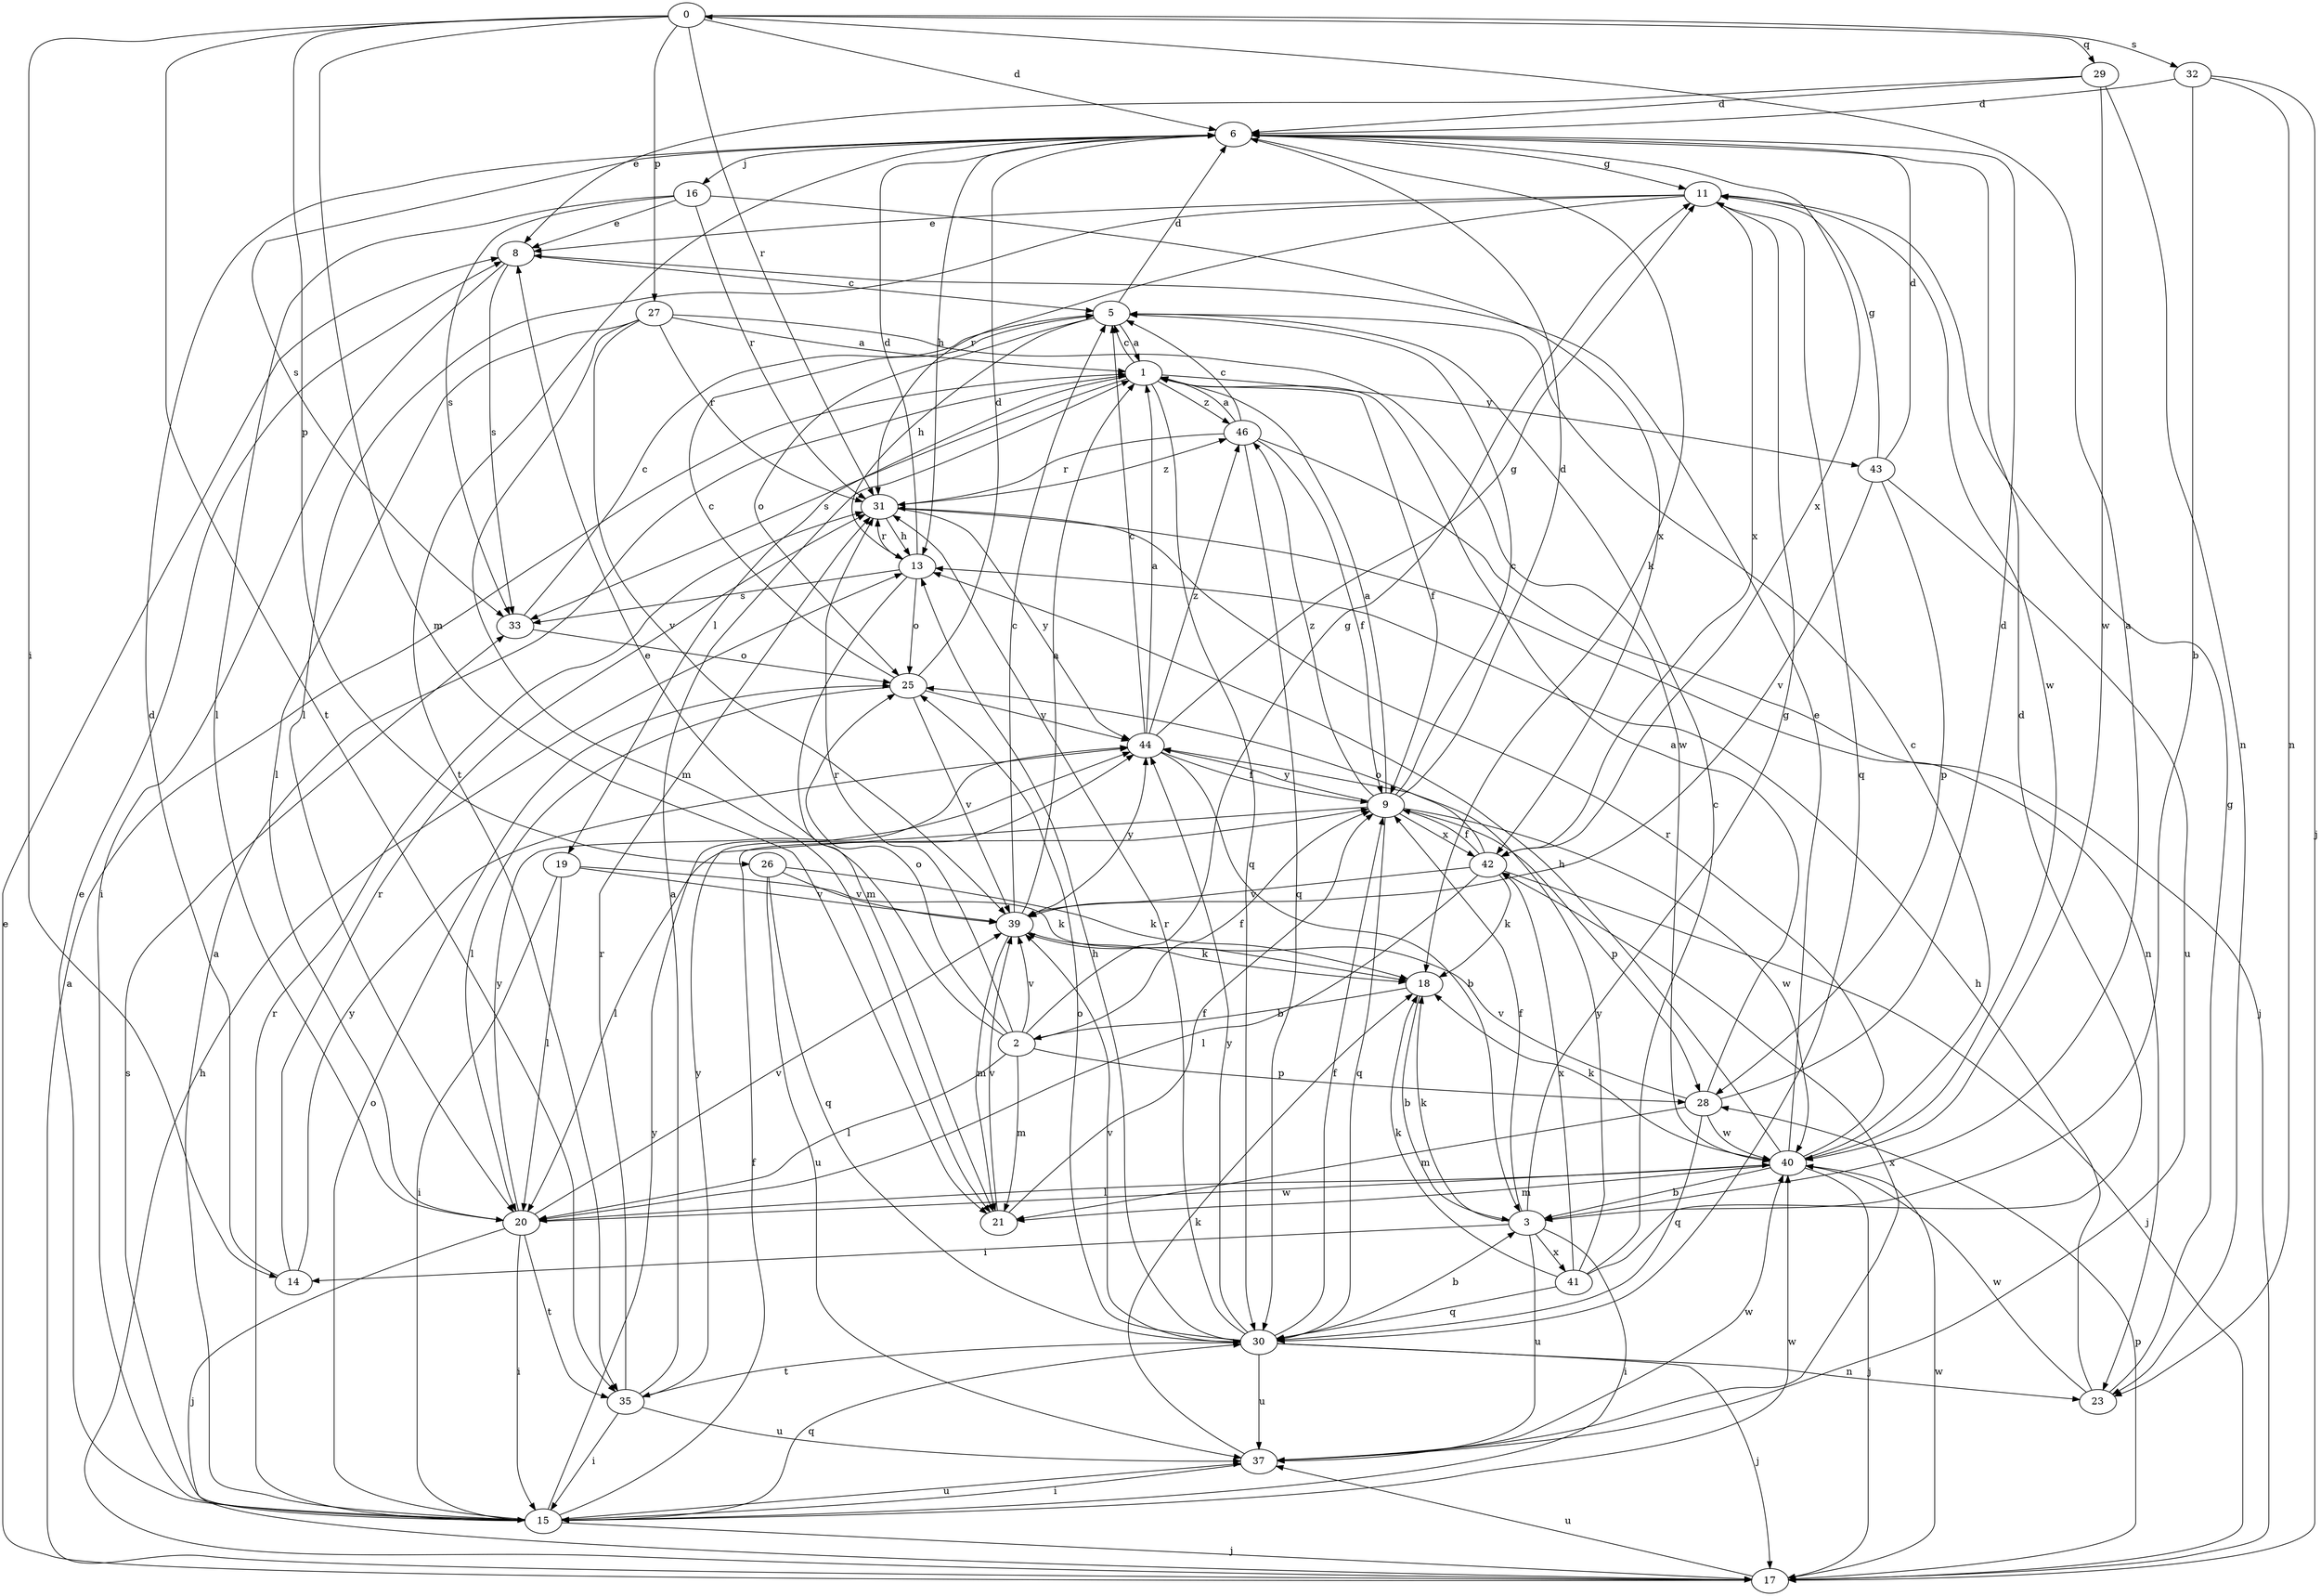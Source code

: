 strict digraph  {
0;
1;
2;
3;
5;
6;
8;
9;
11;
13;
14;
15;
16;
17;
18;
19;
20;
21;
23;
25;
26;
27;
28;
29;
30;
31;
32;
33;
35;
37;
39;
40;
41;
42;
43;
44;
46;
0 -> 6  [label=d];
0 -> 14  [label=i];
0 -> 21  [label=m];
0 -> 26  [label=p];
0 -> 27  [label=p];
0 -> 29  [label=q];
0 -> 31  [label=r];
0 -> 32  [label=s];
0 -> 35  [label=t];
1 -> 5  [label=c];
1 -> 9  [label=f];
1 -> 19  [label=l];
1 -> 30  [label=q];
1 -> 33  [label=s];
1 -> 43  [label=y];
1 -> 46  [label=z];
2 -> 8  [label=e];
2 -> 9  [label=f];
2 -> 11  [label=g];
2 -> 20  [label=l];
2 -> 21  [label=m];
2 -> 25  [label=o];
2 -> 28  [label=p];
2 -> 31  [label=r];
2 -> 39  [label=v];
3 -> 0  [label=a];
3 -> 9  [label=f];
3 -> 11  [label=g];
3 -> 14  [label=i];
3 -> 15  [label=i];
3 -> 18  [label=k];
3 -> 37  [label=u];
3 -> 41  [label=x];
5 -> 1  [label=a];
5 -> 6  [label=d];
5 -> 13  [label=h];
5 -> 25  [label=o];
6 -> 11  [label=g];
6 -> 13  [label=h];
6 -> 16  [label=j];
6 -> 18  [label=k];
6 -> 33  [label=s];
6 -> 35  [label=t];
6 -> 42  [label=x];
8 -> 5  [label=c];
8 -> 15  [label=i];
8 -> 33  [label=s];
9 -> 1  [label=a];
9 -> 5  [label=c];
9 -> 6  [label=d];
9 -> 20  [label=l];
9 -> 28  [label=p];
9 -> 30  [label=q];
9 -> 40  [label=w];
9 -> 42  [label=x];
9 -> 44  [label=y];
9 -> 46  [label=z];
11 -> 8  [label=e];
11 -> 20  [label=l];
11 -> 30  [label=q];
11 -> 31  [label=r];
11 -> 40  [label=w];
11 -> 42  [label=x];
13 -> 6  [label=d];
13 -> 21  [label=m];
13 -> 25  [label=o];
13 -> 31  [label=r];
13 -> 33  [label=s];
14 -> 6  [label=d];
14 -> 31  [label=r];
14 -> 44  [label=y];
15 -> 1  [label=a];
15 -> 8  [label=e];
15 -> 9  [label=f];
15 -> 17  [label=j];
15 -> 25  [label=o];
15 -> 30  [label=q];
15 -> 31  [label=r];
15 -> 33  [label=s];
15 -> 37  [label=u];
15 -> 40  [label=w];
15 -> 44  [label=y];
16 -> 8  [label=e];
16 -> 20  [label=l];
16 -> 31  [label=r];
16 -> 33  [label=s];
16 -> 42  [label=x];
17 -> 1  [label=a];
17 -> 8  [label=e];
17 -> 13  [label=h];
17 -> 28  [label=p];
17 -> 37  [label=u];
17 -> 40  [label=w];
18 -> 2  [label=b];
18 -> 3  [label=b];
19 -> 15  [label=i];
19 -> 18  [label=k];
19 -> 20  [label=l];
19 -> 39  [label=v];
20 -> 15  [label=i];
20 -> 17  [label=j];
20 -> 35  [label=t];
20 -> 39  [label=v];
20 -> 40  [label=w];
20 -> 44  [label=y];
21 -> 9  [label=f];
21 -> 39  [label=v];
23 -> 11  [label=g];
23 -> 13  [label=h];
23 -> 40  [label=w];
25 -> 5  [label=c];
25 -> 6  [label=d];
25 -> 20  [label=l];
25 -> 39  [label=v];
25 -> 44  [label=y];
26 -> 18  [label=k];
26 -> 30  [label=q];
26 -> 37  [label=u];
26 -> 39  [label=v];
27 -> 1  [label=a];
27 -> 20  [label=l];
27 -> 21  [label=m];
27 -> 31  [label=r];
27 -> 39  [label=v];
27 -> 40  [label=w];
28 -> 1  [label=a];
28 -> 6  [label=d];
28 -> 21  [label=m];
28 -> 30  [label=q];
28 -> 39  [label=v];
28 -> 40  [label=w];
29 -> 6  [label=d];
29 -> 8  [label=e];
29 -> 23  [label=n];
29 -> 40  [label=w];
30 -> 3  [label=b];
30 -> 9  [label=f];
30 -> 13  [label=h];
30 -> 17  [label=j];
30 -> 23  [label=n];
30 -> 25  [label=o];
30 -> 31  [label=r];
30 -> 35  [label=t];
30 -> 37  [label=u];
30 -> 39  [label=v];
30 -> 44  [label=y];
31 -> 13  [label=h];
31 -> 23  [label=n];
31 -> 44  [label=y];
31 -> 46  [label=z];
32 -> 3  [label=b];
32 -> 6  [label=d];
32 -> 17  [label=j];
32 -> 23  [label=n];
33 -> 5  [label=c];
33 -> 25  [label=o];
35 -> 1  [label=a];
35 -> 15  [label=i];
35 -> 31  [label=r];
35 -> 37  [label=u];
35 -> 44  [label=y];
37 -> 15  [label=i];
37 -> 18  [label=k];
37 -> 40  [label=w];
37 -> 42  [label=x];
39 -> 1  [label=a];
39 -> 5  [label=c];
39 -> 18  [label=k];
39 -> 21  [label=m];
39 -> 44  [label=y];
40 -> 3  [label=b];
40 -> 5  [label=c];
40 -> 8  [label=e];
40 -> 13  [label=h];
40 -> 17  [label=j];
40 -> 18  [label=k];
40 -> 20  [label=l];
40 -> 21  [label=m];
40 -> 31  [label=r];
41 -> 5  [label=c];
41 -> 6  [label=d];
41 -> 18  [label=k];
41 -> 30  [label=q];
41 -> 42  [label=x];
41 -> 44  [label=y];
42 -> 9  [label=f];
42 -> 17  [label=j];
42 -> 18  [label=k];
42 -> 20  [label=l];
42 -> 25  [label=o];
42 -> 39  [label=v];
43 -> 6  [label=d];
43 -> 11  [label=g];
43 -> 28  [label=p];
43 -> 37  [label=u];
43 -> 39  [label=v];
44 -> 1  [label=a];
44 -> 3  [label=b];
44 -> 5  [label=c];
44 -> 9  [label=f];
44 -> 11  [label=g];
44 -> 46  [label=z];
46 -> 1  [label=a];
46 -> 5  [label=c];
46 -> 9  [label=f];
46 -> 17  [label=j];
46 -> 30  [label=q];
46 -> 31  [label=r];
}
